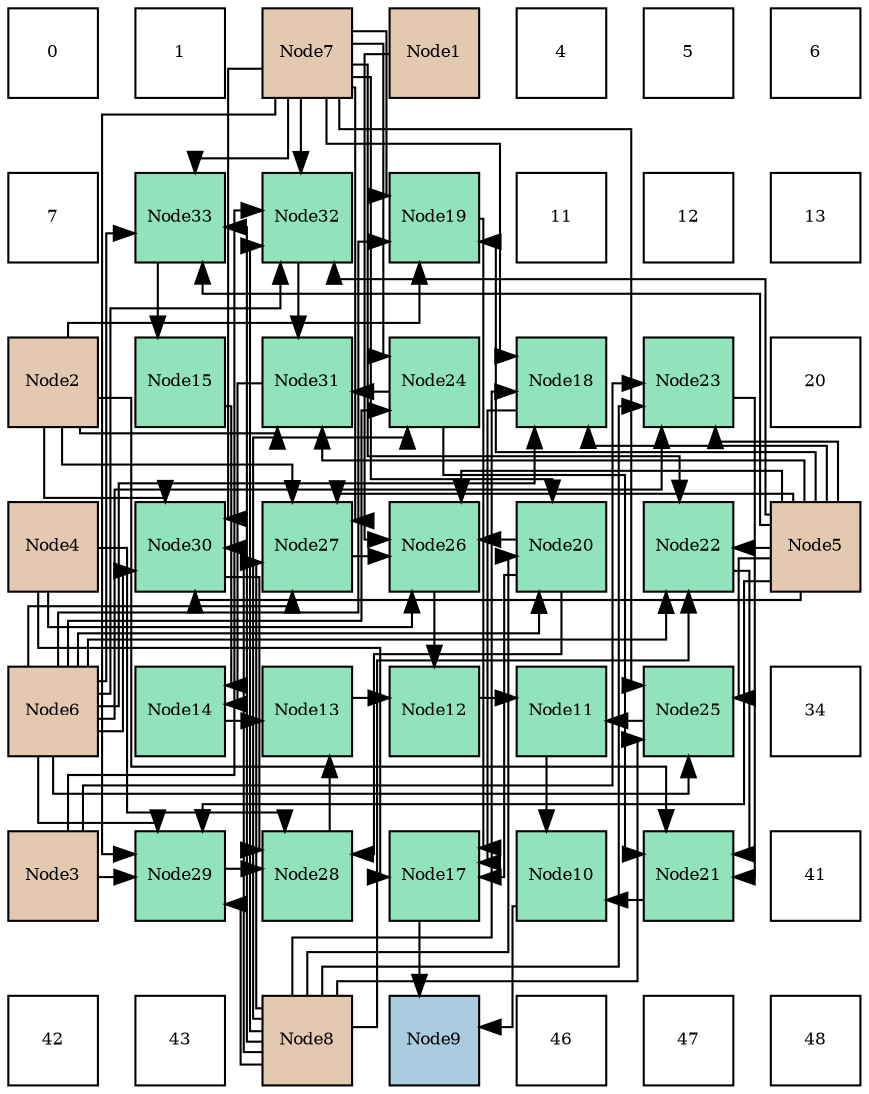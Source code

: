 digraph layout{
 rankdir=TB;
 splines=ortho;
 node [style=filled shape=square fixedsize=true width=0.6];
0[label="0", fontsize=8, fillcolor="#ffffff"];
1[label="1", fontsize=8, fillcolor="#ffffff"];
2[label="Node7", fontsize=8, fillcolor="#e3c9af"];
3[label="Node1", fontsize=8, fillcolor="#e3c9af"];
4[label="4", fontsize=8, fillcolor="#ffffff"];
5[label="5", fontsize=8, fillcolor="#ffffff"];
6[label="6", fontsize=8, fillcolor="#ffffff"];
7[label="7", fontsize=8, fillcolor="#ffffff"];
8[label="Node33", fontsize=8, fillcolor="#91e3bb"];
9[label="Node32", fontsize=8, fillcolor="#91e3bb"];
10[label="Node19", fontsize=8, fillcolor="#91e3bb"];
11[label="11", fontsize=8, fillcolor="#ffffff"];
12[label="12", fontsize=8, fillcolor="#ffffff"];
13[label="13", fontsize=8, fillcolor="#ffffff"];
14[label="Node2", fontsize=8, fillcolor="#e3c9af"];
15[label="Node15", fontsize=8, fillcolor="#91e3bb"];
16[label="Node31", fontsize=8, fillcolor="#91e3bb"];
17[label="Node24", fontsize=8, fillcolor="#91e3bb"];
18[label="Node18", fontsize=8, fillcolor="#91e3bb"];
19[label="Node23", fontsize=8, fillcolor="#91e3bb"];
20[label="20", fontsize=8, fillcolor="#ffffff"];
21[label="Node4", fontsize=8, fillcolor="#e3c9af"];
22[label="Node30", fontsize=8, fillcolor="#91e3bb"];
23[label="Node27", fontsize=8, fillcolor="#91e3bb"];
24[label="Node26", fontsize=8, fillcolor="#91e3bb"];
25[label="Node20", fontsize=8, fillcolor="#91e3bb"];
26[label="Node22", fontsize=8, fillcolor="#91e3bb"];
27[label="Node5", fontsize=8, fillcolor="#e3c9af"];
28[label="Node6", fontsize=8, fillcolor="#e3c9af"];
29[label="Node14", fontsize=8, fillcolor="#91e3bb"];
30[label="Node13", fontsize=8, fillcolor="#91e3bb"];
31[label="Node12", fontsize=8, fillcolor="#91e3bb"];
32[label="Node11", fontsize=8, fillcolor="#91e3bb"];
33[label="Node25", fontsize=8, fillcolor="#91e3bb"];
34[label="34", fontsize=8, fillcolor="#ffffff"];
35[label="Node3", fontsize=8, fillcolor="#e3c9af"];
36[label="Node29", fontsize=8, fillcolor="#91e3bb"];
37[label="Node28", fontsize=8, fillcolor="#91e3bb"];
38[label="Node17", fontsize=8, fillcolor="#91e3bb"];
39[label="Node10", fontsize=8, fillcolor="#91e3bb"];
40[label="Node21", fontsize=8, fillcolor="#91e3bb"];
41[label="41", fontsize=8, fillcolor="#ffffff"];
42[label="42", fontsize=8, fillcolor="#ffffff"];
43[label="43", fontsize=8, fillcolor="#ffffff"];
44[label="Node8", fontsize=8, fillcolor="#e3c9af"];
45[label="Node9", fontsize=8, fillcolor="#a9ccde"];
46[label="46", fontsize=8, fillcolor="#ffffff"];
47[label="47", fontsize=8, fillcolor="#ffffff"];
48[label="48", fontsize=8, fillcolor="#ffffff"];
edge [constraint=false, style=vis];39 -> 45;
38 -> 45;
32 -> 39;
40 -> 39;
31 -> 32;
33 -> 32;
30 -> 31;
24 -> 31;
29 -> 30;
37 -> 30;
15 -> 29;
16 -> 29;
8 -> 15;
18 -> 38;
10 -> 38;
25 -> 38;
21 -> 38;
26 -> 40;
19 -> 40;
17 -> 40;
14 -> 40;
25 -> 24;
23 -> 24;
3 -> 24;
21 -> 24;
27 -> 24;
25 -> 37;
36 -> 37;
22 -> 37;
21 -> 37;
17 -> 16;
9 -> 16;
14 -> 16;
27 -> 16;
27 -> 18;
28 -> 18;
2 -> 18;
44 -> 18;
14 -> 10;
27 -> 10;
28 -> 10;
2 -> 10;
28 -> 25;
2 -> 25;
44 -> 25;
27 -> 26;
28 -> 26;
2 -> 26;
44 -> 26;
35 -> 19;
27 -> 19;
28 -> 19;
44 -> 19;
28 -> 17;
2 -> 17;
44 -> 17;
27 -> 33;
28 -> 33;
2 -> 33;
44 -> 33;
14 -> 23;
27 -> 23;
28 -> 23;
2 -> 23;
44 -> 23;
35 -> 36;
27 -> 36;
28 -> 36;
2 -> 36;
44 -> 36;
14 -> 22;
27 -> 22;
28 -> 22;
2 -> 22;
44 -> 22;
35 -> 9;
27 -> 9;
28 -> 9;
2 -> 9;
44 -> 9;
27 -> 8;
28 -> 8;
2 -> 8;
44 -> 8;
edge [constraint=true, style=invis];
0 -> 7 -> 14 -> 21 -> 28 -> 35 -> 42;
1 -> 8 -> 15 -> 22 -> 29 -> 36 -> 43;
2 -> 9 -> 16 -> 23 -> 30 -> 37 -> 44;
3 -> 10 -> 17 -> 24 -> 31 -> 38 -> 45;
4 -> 11 -> 18 -> 25 -> 32 -> 39 -> 46;
5 -> 12 -> 19 -> 26 -> 33 -> 40 -> 47;
6 -> 13 -> 20 -> 27 -> 34 -> 41 -> 48;
rank = same {0 -> 1 -> 2 -> 3 -> 4 -> 5 -> 6};
rank = same {7 -> 8 -> 9 -> 10 -> 11 -> 12 -> 13};
rank = same {14 -> 15 -> 16 -> 17 -> 18 -> 19 -> 20};
rank = same {21 -> 22 -> 23 -> 24 -> 25 -> 26 -> 27};
rank = same {28 -> 29 -> 30 -> 31 -> 32 -> 33 -> 34};
rank = same {35 -> 36 -> 37 -> 38 -> 39 -> 40 -> 41};
rank = same {42 -> 43 -> 44 -> 45 -> 46 -> 47 -> 48};
}